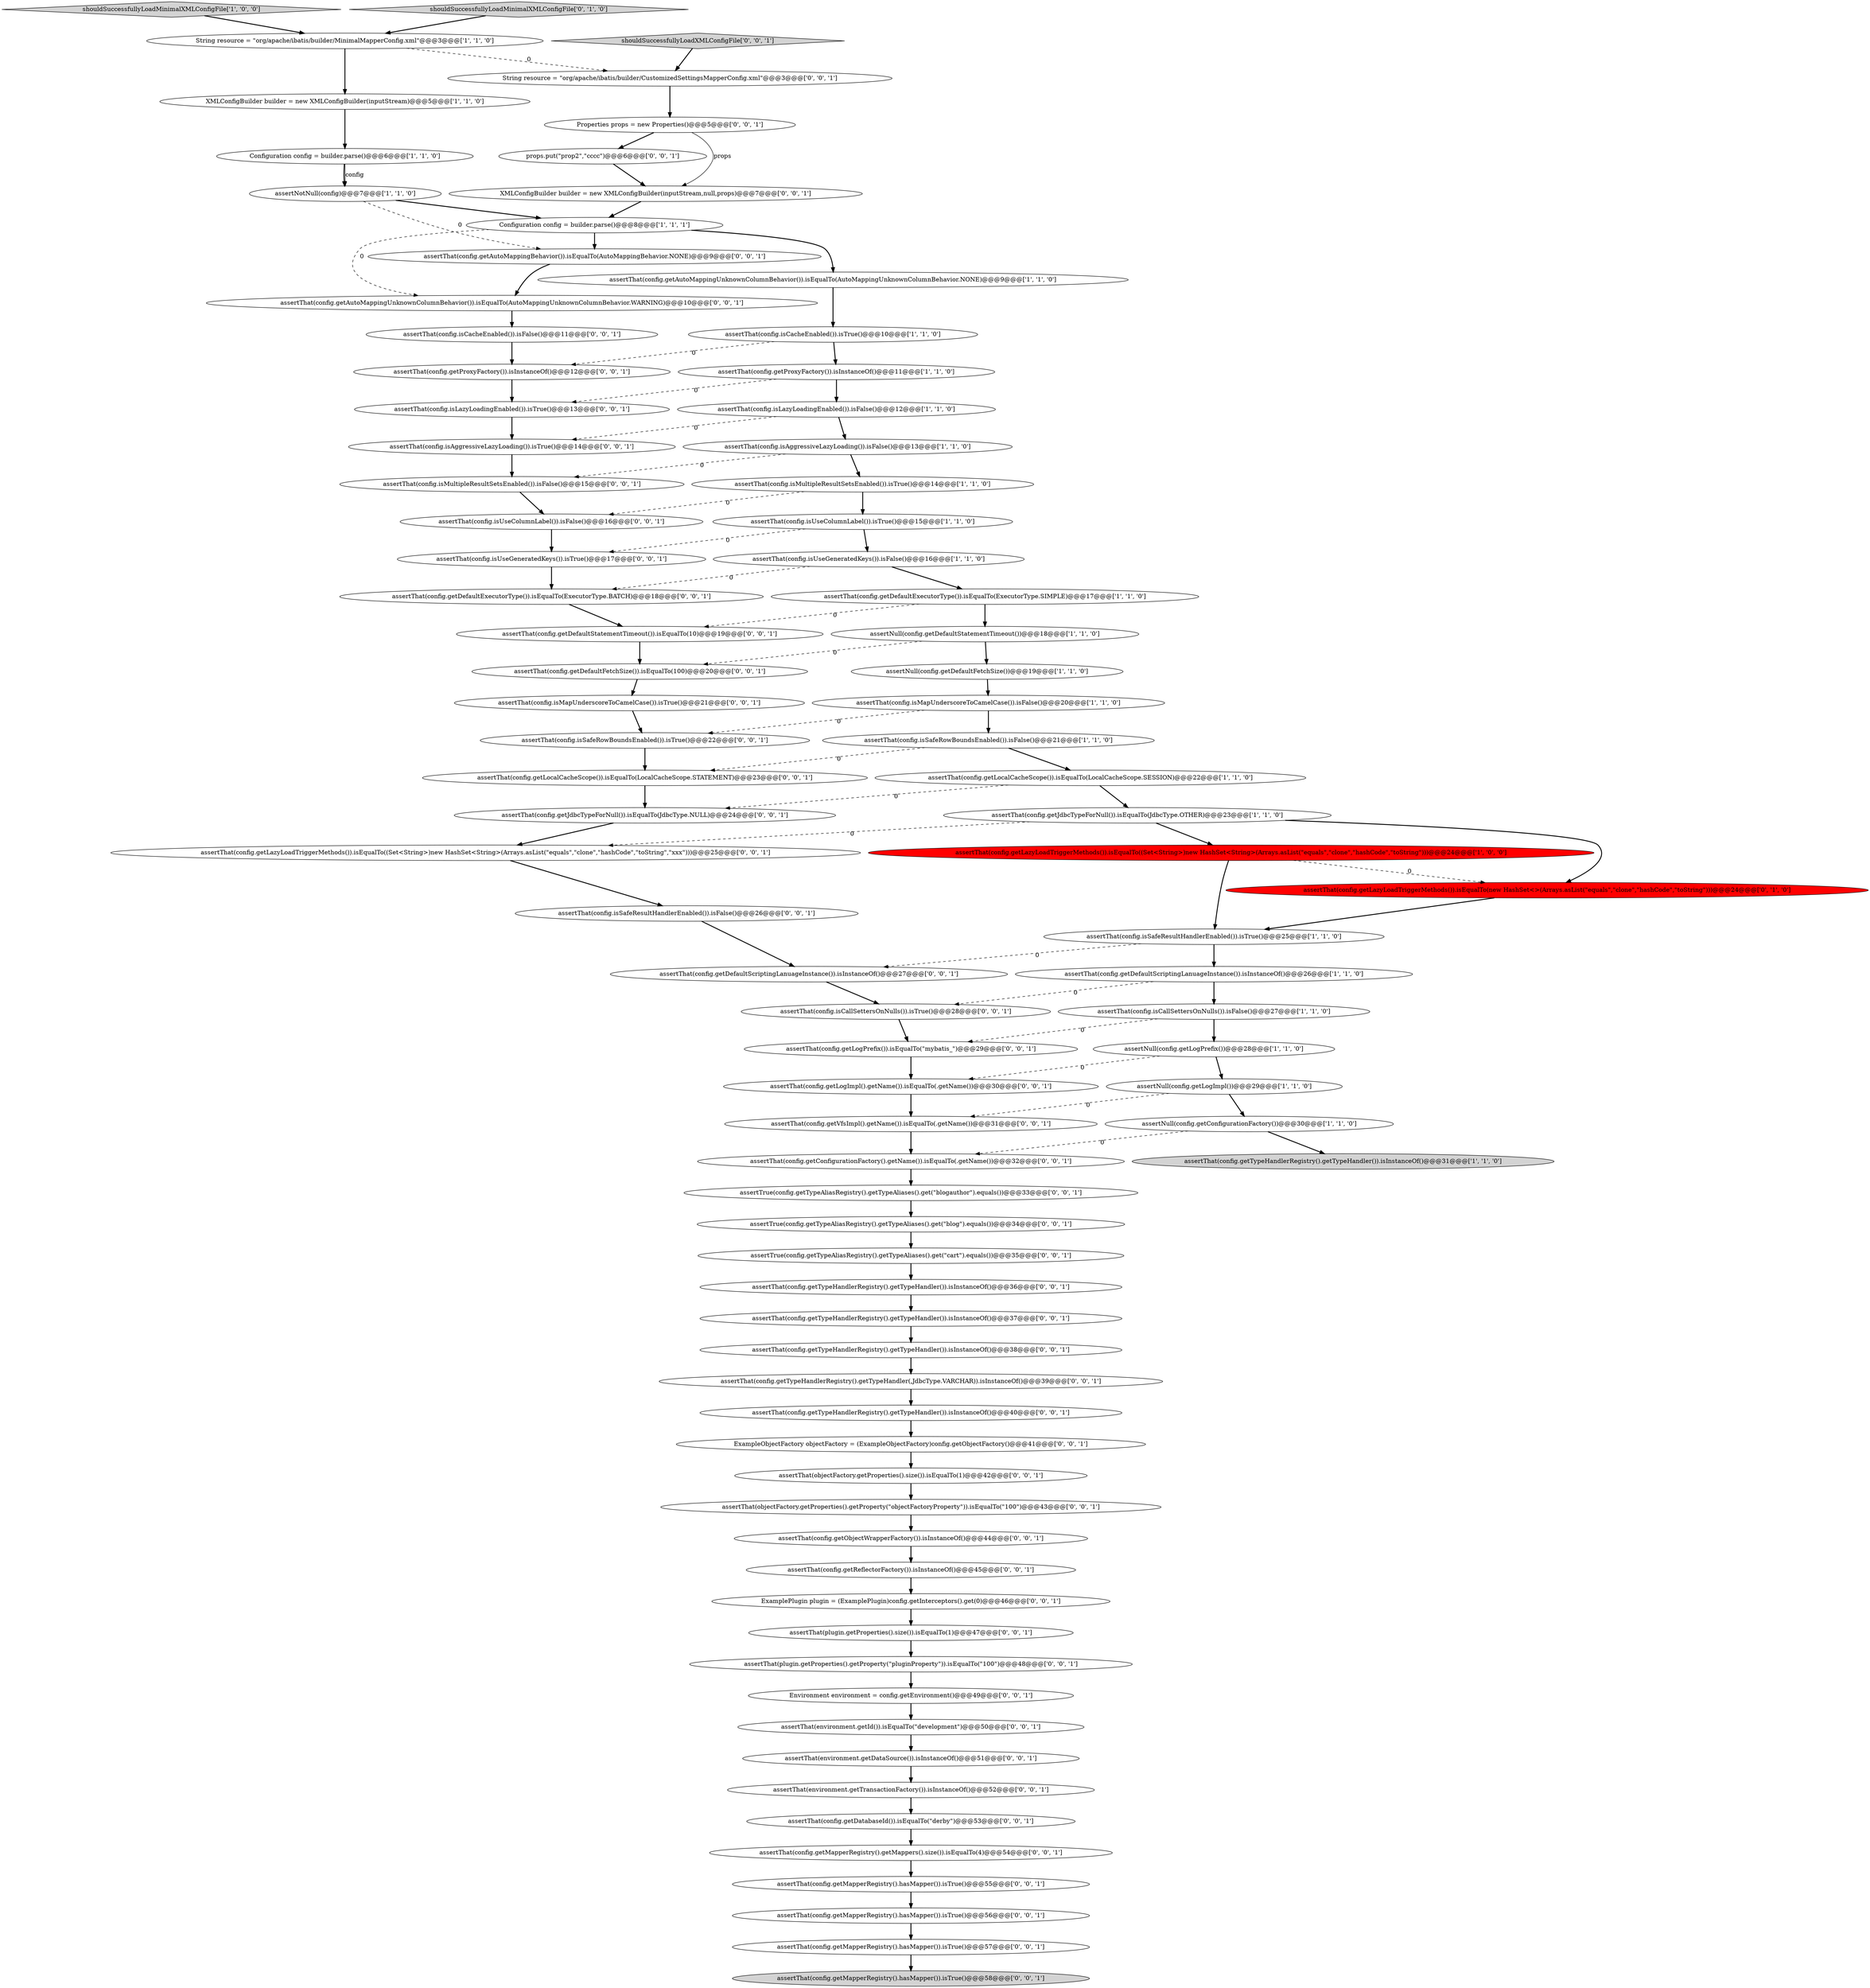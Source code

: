 digraph {
44 [style = filled, label = "assertThat(config.getJdbcTypeForNull()).isEqualTo(JdbcType.NULL)@@@24@@@['0', '0', '1']", fillcolor = white, shape = ellipse image = "AAA0AAABBB3BBB"];
10 [style = filled, label = "assertNull(config.getDefaultStatementTimeout())@@@18@@@['1', '1', '0']", fillcolor = white, shape = ellipse image = "AAA0AAABBB1BBB"];
18 [style = filled, label = "assertNotNull(config)@@@7@@@['1', '1', '0']", fillcolor = white, shape = ellipse image = "AAA0AAABBB1BBB"];
21 [style = filled, label = "assertThat(config.getLocalCacheScope()).isEqualTo(LocalCacheScope.SESSION)@@@22@@@['1', '1', '0']", fillcolor = white, shape = ellipse image = "AAA0AAABBB1BBB"];
71 [style = filled, label = "props.put(\"prop2\",\"cccc\")@@@6@@@['0', '0', '1']", fillcolor = white, shape = ellipse image = "AAA0AAABBB3BBB"];
26 [style = filled, label = "assertNull(config.getLogPrefix())@@@28@@@['1', '1', '0']", fillcolor = white, shape = ellipse image = "AAA0AAABBB1BBB"];
60 [style = filled, label = "assertThat(config.isUseColumnLabel()).isFalse()@@@16@@@['0', '0', '1']", fillcolor = white, shape = ellipse image = "AAA0AAABBB3BBB"];
68 [style = filled, label = "assertThat(config.getDefaultExecutorType()).isEqualTo(ExecutorType.BATCH)@@@18@@@['0', '0', '1']", fillcolor = white, shape = ellipse image = "AAA0AAABBB3BBB"];
30 [style = filled, label = "assertThat(config.getLazyLoadTriggerMethods()).isEqualTo(new HashSet<>(Arrays.asList(\"equals\",\"clone\",\"hashCode\",\"toString\")))@@@24@@@['0', '1', '0']", fillcolor = red, shape = ellipse image = "AAA1AAABBB2BBB"];
62 [style = filled, label = "assertThat(config.getTypeHandlerRegistry().getTypeHandler()).isInstanceOf()@@@36@@@['0', '0', '1']", fillcolor = white, shape = ellipse image = "AAA0AAABBB3BBB"];
1 [style = filled, label = "Configuration config = builder.parse()@@@6@@@['1', '1', '0']", fillcolor = white, shape = ellipse image = "AAA0AAABBB1BBB"];
48 [style = filled, label = "assertThat(config.getProxyFactory()).isInstanceOf()@@@12@@@['0', '0', '1']", fillcolor = white, shape = ellipse image = "AAA0AAABBB3BBB"];
78 [style = filled, label = "assertThat(config.isMultipleResultSetsEnabled()).isFalse()@@@15@@@['0', '0', '1']", fillcolor = white, shape = ellipse image = "AAA0AAABBB3BBB"];
9 [style = filled, label = "Configuration config = builder.parse()@@@8@@@['1', '1', '1']", fillcolor = white, shape = ellipse image = "AAA0AAABBB1BBB"];
28 [style = filled, label = "assertThat(config.getDefaultExecutorType()).isEqualTo(ExecutorType.SIMPLE)@@@17@@@['1', '1', '0']", fillcolor = white, shape = ellipse image = "AAA0AAABBB1BBB"];
65 [style = filled, label = "Environment environment = config.getEnvironment()@@@49@@@['0', '0', '1']", fillcolor = white, shape = ellipse image = "AAA0AAABBB3BBB"];
4 [style = filled, label = "assertThat(config.getJdbcTypeForNull()).isEqualTo(JdbcType.OTHER)@@@23@@@['1', '1', '0']", fillcolor = white, shape = ellipse image = "AAA0AAABBB1BBB"];
57 [style = filled, label = "assertThat(config.isSafeResultHandlerEnabled()).isFalse()@@@26@@@['0', '0', '1']", fillcolor = white, shape = ellipse image = "AAA0AAABBB3BBB"];
7 [style = filled, label = "assertThat(config.isCallSettersOnNulls()).isFalse()@@@27@@@['1', '1', '0']", fillcolor = white, shape = ellipse image = "AAA0AAABBB1BBB"];
56 [style = filled, label = "assertThat(config.getDefaultScriptingLanuageInstance()).isInstanceOf()@@@27@@@['0', '0', '1']", fillcolor = white, shape = ellipse image = "AAA0AAABBB3BBB"];
74 [style = filled, label = "assertThat(config.getMapperRegistry().getMappers().size()).isEqualTo(4)@@@54@@@['0', '0', '1']", fillcolor = white, shape = ellipse image = "AAA0AAABBB3BBB"];
20 [style = filled, label = "assertThat(config.isSafeRowBoundsEnabled()).isFalse()@@@21@@@['1', '1', '0']", fillcolor = white, shape = ellipse image = "AAA0AAABBB1BBB"];
66 [style = filled, label = "assertThat(objectFactory.getProperties().getProperty(\"objectFactoryProperty\")).isEqualTo(\"100\")@@@43@@@['0', '0', '1']", fillcolor = white, shape = ellipse image = "AAA0AAABBB3BBB"];
70 [style = filled, label = "assertThat(config.getDatabaseId()).isEqualTo(\"derby\")@@@53@@@['0', '0', '1']", fillcolor = white, shape = ellipse image = "AAA0AAABBB3BBB"];
79 [style = filled, label = "assertThat(environment.getDataSource()).isInstanceOf()@@@51@@@['0', '0', '1']", fillcolor = white, shape = ellipse image = "AAA0AAABBB3BBB"];
80 [style = filled, label = "assertThat(plugin.getProperties().size()).isEqualTo(1)@@@47@@@['0', '0', '1']", fillcolor = white, shape = ellipse image = "AAA0AAABBB3BBB"];
53 [style = filled, label = "assertThat(config.isSafeRowBoundsEnabled()).isTrue()@@@22@@@['0', '0', '1']", fillcolor = white, shape = ellipse image = "AAA0AAABBB3BBB"];
69 [style = filled, label = "assertThat(config.getMapperRegistry().hasMapper()).isTrue()@@@55@@@['0', '0', '1']", fillcolor = white, shape = ellipse image = "AAA0AAABBB3BBB"];
8 [style = filled, label = "assertNull(config.getDefaultFetchSize())@@@19@@@['1', '1', '0']", fillcolor = white, shape = ellipse image = "AAA0AAABBB1BBB"];
72 [style = filled, label = "assertThat(config.isAggressiveLazyLoading()).isTrue()@@@14@@@['0', '0', '1']", fillcolor = white, shape = ellipse image = "AAA0AAABBB3BBB"];
55 [style = filled, label = "assertThat(config.getTypeHandlerRegistry().getTypeHandler()).isInstanceOf()@@@38@@@['0', '0', '1']", fillcolor = white, shape = ellipse image = "AAA0AAABBB3BBB"];
83 [style = filled, label = "assertThat(config.getReflectorFactory()).isInstanceOf()@@@45@@@['0', '0', '1']", fillcolor = white, shape = ellipse image = "AAA0AAABBB3BBB"];
5 [style = filled, label = "assertThat(config.isMapUnderscoreToCamelCase()).isFalse()@@@20@@@['1', '1', '0']", fillcolor = white, shape = ellipse image = "AAA0AAABBB1BBB"];
23 [style = filled, label = "String resource = \"org/apache/ibatis/builder/MinimalMapperConfig.xml\"@@@3@@@['1', '1', '0']", fillcolor = white, shape = ellipse image = "AAA0AAABBB1BBB"];
19 [style = filled, label = "assertThat(config.isSafeResultHandlerEnabled()).isTrue()@@@25@@@['1', '1', '0']", fillcolor = white, shape = ellipse image = "AAA0AAABBB1BBB"];
12 [style = filled, label = "assertThat(config.isLazyLoadingEnabled()).isFalse()@@@12@@@['1', '1', '0']", fillcolor = white, shape = ellipse image = "AAA0AAABBB1BBB"];
67 [style = filled, label = "assertThat(config.getAutoMappingBehavior()).isEqualTo(AutoMappingBehavior.NONE)@@@9@@@['0', '0', '1']", fillcolor = white, shape = ellipse image = "AAA0AAABBB3BBB"];
2 [style = filled, label = "assertThat(config.getDefaultScriptingLanuageInstance()).isInstanceOf()@@@26@@@['1', '1', '0']", fillcolor = white, shape = ellipse image = "AAA0AAABBB1BBB"];
33 [style = filled, label = "String resource = \"org/apache/ibatis/builder/CustomizedSettingsMapperConfig.xml\"@@@3@@@['0', '0', '1']", fillcolor = white, shape = ellipse image = "AAA0AAABBB3BBB"];
77 [style = filled, label = "assertThat(environment.getId()).isEqualTo(\"development\")@@@50@@@['0', '0', '1']", fillcolor = white, shape = ellipse image = "AAA0AAABBB3BBB"];
22 [style = filled, label = "assertThat(config.getTypeHandlerRegistry().getTypeHandler()).isInstanceOf()@@@31@@@['1', '1', '0']", fillcolor = lightgray, shape = ellipse image = "AAA0AAABBB1BBB"];
49 [style = filled, label = "assertThat(config.getDefaultStatementTimeout()).isEqualTo(10)@@@19@@@['0', '0', '1']", fillcolor = white, shape = ellipse image = "AAA0AAABBB3BBB"];
52 [style = filled, label = "ExamplePlugin plugin = (ExamplePlugin)config.getInterceptors().get(0)@@@46@@@['0', '0', '1']", fillcolor = white, shape = ellipse image = "AAA0AAABBB3BBB"];
27 [style = filled, label = "shouldSuccessfullyLoadMinimalXMLConfigFile['1', '0', '0']", fillcolor = lightgray, shape = diamond image = "AAA0AAABBB1BBB"];
25 [style = filled, label = "assertNull(config.getLogImpl())@@@29@@@['1', '1', '0']", fillcolor = white, shape = ellipse image = "AAA0AAABBB1BBB"];
11 [style = filled, label = "assertThat(config.isUseColumnLabel()).isTrue()@@@15@@@['1', '1', '0']", fillcolor = white, shape = ellipse image = "AAA0AAABBB1BBB"];
38 [style = filled, label = "Properties props = new Properties()@@@5@@@['0', '0', '1']", fillcolor = white, shape = ellipse image = "AAA0AAABBB3BBB"];
41 [style = filled, label = "assertThat(config.getLogPrefix()).isEqualTo(\"mybatis_\")@@@29@@@['0', '0', '1']", fillcolor = white, shape = ellipse image = "AAA0AAABBB3BBB"];
46 [style = filled, label = "assertThat(config.getObjectWrapperFactory()).isInstanceOf()@@@44@@@['0', '0', '1']", fillcolor = white, shape = ellipse image = "AAA0AAABBB3BBB"];
61 [style = filled, label = "assertTrue(config.getTypeAliasRegistry().getTypeAliases().get(\"blog\").equals())@@@34@@@['0', '0', '1']", fillcolor = white, shape = ellipse image = "AAA0AAABBB3BBB"];
82 [style = filled, label = "assertThat(config.getTypeHandlerRegistry().getTypeHandler()).isInstanceOf()@@@37@@@['0', '0', '1']", fillcolor = white, shape = ellipse image = "AAA0AAABBB3BBB"];
16 [style = filled, label = "assertThat(config.getLazyLoadTriggerMethods()).isEqualTo((Set<String>)new HashSet<String>(Arrays.asList(\"equals\",\"clone\",\"hashCode\",\"toString\")))@@@24@@@['1', '0', '0']", fillcolor = red, shape = ellipse image = "AAA1AAABBB1BBB"];
29 [style = filled, label = "shouldSuccessfullyLoadMinimalXMLConfigFile['0', '1', '0']", fillcolor = lightgray, shape = diamond image = "AAA0AAABBB2BBB"];
35 [style = filled, label = "assertThat(config.getMapperRegistry().hasMapper()).isTrue()@@@56@@@['0', '0', '1']", fillcolor = white, shape = ellipse image = "AAA0AAABBB3BBB"];
37 [style = filled, label = "assertThat(config.isCacheEnabled()).isFalse()@@@11@@@['0', '0', '1']", fillcolor = white, shape = ellipse image = "AAA0AAABBB3BBB"];
63 [style = filled, label = "assertThat(config.isLazyLoadingEnabled()).isTrue()@@@13@@@['0', '0', '1']", fillcolor = white, shape = ellipse image = "AAA0AAABBB3BBB"];
0 [style = filled, label = "assertThat(config.isMultipleResultSetsEnabled()).isTrue()@@@14@@@['1', '1', '0']", fillcolor = white, shape = ellipse image = "AAA0AAABBB1BBB"];
73 [style = filled, label = "assertThat(config.isUseGeneratedKeys()).isTrue()@@@17@@@['0', '0', '1']", fillcolor = white, shape = ellipse image = "AAA0AAABBB3BBB"];
84 [style = filled, label = "assertThat(config.getVfsImpl().getName()).isEqualTo(.getName())@@@31@@@['0', '0', '1']", fillcolor = white, shape = ellipse image = "AAA0AAABBB3BBB"];
32 [style = filled, label = "assertThat(config.isMapUnderscoreToCamelCase()).isTrue()@@@21@@@['0', '0', '1']", fillcolor = white, shape = ellipse image = "AAA0AAABBB3BBB"];
54 [style = filled, label = "assertThat(config.getConfigurationFactory().getName()).isEqualTo(.getName())@@@32@@@['0', '0', '1']", fillcolor = white, shape = ellipse image = "AAA0AAABBB3BBB"];
14 [style = filled, label = "assertThat(config.isCacheEnabled()).isTrue()@@@10@@@['1', '1', '0']", fillcolor = white, shape = ellipse image = "AAA0AAABBB1BBB"];
42 [style = filled, label = "assertThat(config.getTypeHandlerRegistry().getTypeHandler(,JdbcType.VARCHAR)).isInstanceOf()@@@39@@@['0', '0', '1']", fillcolor = white, shape = ellipse image = "AAA0AAABBB3BBB"];
45 [style = filled, label = "assertThat(config.getMapperRegistry().hasMapper()).isTrue()@@@57@@@['0', '0', '1']", fillcolor = white, shape = ellipse image = "AAA0AAABBB3BBB"];
58 [style = filled, label = "assertTrue(config.getTypeAliasRegistry().getTypeAliases().get(\"cart\").equals())@@@35@@@['0', '0', '1']", fillcolor = white, shape = ellipse image = "AAA0AAABBB3BBB"];
85 [style = filled, label = "assertThat(config.getLogImpl().getName()).isEqualTo(.getName())@@@30@@@['0', '0', '1']", fillcolor = white, shape = ellipse image = "AAA0AAABBB3BBB"];
31 [style = filled, label = "assertThat(objectFactory.getProperties().size()).isEqualTo(1)@@@42@@@['0', '0', '1']", fillcolor = white, shape = ellipse image = "AAA0AAABBB3BBB"];
59 [style = filled, label = "shouldSuccessfullyLoadXMLConfigFile['0', '0', '1']", fillcolor = lightgray, shape = diamond image = "AAA0AAABBB3BBB"];
76 [style = filled, label = "ExampleObjectFactory objectFactory = (ExampleObjectFactory)config.getObjectFactory()@@@41@@@['0', '0', '1']", fillcolor = white, shape = ellipse image = "AAA0AAABBB3BBB"];
17 [style = filled, label = "assertThat(config.isAggressiveLazyLoading()).isFalse()@@@13@@@['1', '1', '0']", fillcolor = white, shape = ellipse image = "AAA0AAABBB1BBB"];
24 [style = filled, label = "assertThat(config.getAutoMappingUnknownColumnBehavior()).isEqualTo(AutoMappingUnknownColumnBehavior.NONE)@@@9@@@['1', '1', '0']", fillcolor = white, shape = ellipse image = "AAA0AAABBB1BBB"];
34 [style = filled, label = "assertTrue(config.getTypeAliasRegistry().getTypeAliases().get(\"blogauthor\").equals())@@@33@@@['0', '0', '1']", fillcolor = white, shape = ellipse image = "AAA0AAABBB3BBB"];
36 [style = filled, label = "assertThat(config.getAutoMappingUnknownColumnBehavior()).isEqualTo(AutoMappingUnknownColumnBehavior.WARNING)@@@10@@@['0', '0', '1']", fillcolor = white, shape = ellipse image = "AAA0AAABBB3BBB"];
81 [style = filled, label = "assertThat(config.isCallSettersOnNulls()).isTrue()@@@28@@@['0', '0', '1']", fillcolor = white, shape = ellipse image = "AAA0AAABBB3BBB"];
50 [style = filled, label = "assertThat(config.getLazyLoadTriggerMethods()).isEqualTo((Set<String>)new HashSet<String>(Arrays.asList(\"equals\",\"clone\",\"hashCode\",\"toString\",\"xxx\")))@@@25@@@['0', '0', '1']", fillcolor = white, shape = ellipse image = "AAA0AAABBB3BBB"];
39 [style = filled, label = "assertThat(plugin.getProperties().getProperty(\"pluginProperty\")).isEqualTo(\"100\")@@@48@@@['0', '0', '1']", fillcolor = white, shape = ellipse image = "AAA0AAABBB3BBB"];
13 [style = filled, label = "assertThat(config.isUseGeneratedKeys()).isFalse()@@@16@@@['1', '1', '0']", fillcolor = white, shape = ellipse image = "AAA0AAABBB1BBB"];
47 [style = filled, label = "assertThat(config.getTypeHandlerRegistry().getTypeHandler()).isInstanceOf()@@@40@@@['0', '0', '1']", fillcolor = white, shape = ellipse image = "AAA0AAABBB3BBB"];
15 [style = filled, label = "assertNull(config.getConfigurationFactory())@@@30@@@['1', '1', '0']", fillcolor = white, shape = ellipse image = "AAA0AAABBB1BBB"];
64 [style = filled, label = "assertThat(config.getLocalCacheScope()).isEqualTo(LocalCacheScope.STATEMENT)@@@23@@@['0', '0', '1']", fillcolor = white, shape = ellipse image = "AAA0AAABBB3BBB"];
6 [style = filled, label = "XMLConfigBuilder builder = new XMLConfigBuilder(inputStream)@@@5@@@['1', '1', '0']", fillcolor = white, shape = ellipse image = "AAA0AAABBB1BBB"];
40 [style = filled, label = "XMLConfigBuilder builder = new XMLConfigBuilder(inputStream,null,props)@@@7@@@['0', '0', '1']", fillcolor = white, shape = ellipse image = "AAA0AAABBB3BBB"];
75 [style = filled, label = "assertThat(environment.getTransactionFactory()).isInstanceOf()@@@52@@@['0', '0', '1']", fillcolor = white, shape = ellipse image = "AAA0AAABBB3BBB"];
51 [style = filled, label = "assertThat(config.getMapperRegistry().hasMapper()).isTrue()@@@58@@@['0', '0', '1']", fillcolor = lightgray, shape = ellipse image = "AAA0AAABBB3BBB"];
43 [style = filled, label = "assertThat(config.getDefaultFetchSize()).isEqualTo(100)@@@20@@@['0', '0', '1']", fillcolor = white, shape = ellipse image = "AAA0AAABBB3BBB"];
3 [style = filled, label = "assertThat(config.getProxyFactory()).isInstanceOf()@@@11@@@['1', '1', '0']", fillcolor = white, shape = ellipse image = "AAA0AAABBB1BBB"];
32->53 [style = bold, label=""];
74->69 [style = bold, label=""];
14->3 [style = bold, label=""];
63->72 [style = bold, label=""];
9->36 [style = dashed, label="0"];
34->61 [style = bold, label=""];
5->20 [style = bold, label=""];
78->60 [style = bold, label=""];
15->54 [style = dashed, label="0"];
68->49 [style = bold, label=""];
7->26 [style = bold, label=""];
47->76 [style = bold, label=""];
58->62 [style = bold, label=""];
10->8 [style = bold, label=""];
37->48 [style = bold, label=""];
11->13 [style = bold, label=""];
25->15 [style = bold, label=""];
35->45 [style = bold, label=""];
70->74 [style = bold, label=""];
80->39 [style = bold, label=""];
85->84 [style = bold, label=""];
9->24 [style = bold, label=""];
4->16 [style = bold, label=""];
66->46 [style = bold, label=""];
41->85 [style = bold, label=""];
62->82 [style = bold, label=""];
52->80 [style = bold, label=""];
43->32 [style = bold, label=""];
44->50 [style = bold, label=""];
19->2 [style = bold, label=""];
29->23 [style = bold, label=""];
16->19 [style = bold, label=""];
31->66 [style = bold, label=""];
30->19 [style = bold, label=""];
4->50 [style = dashed, label="0"];
76->31 [style = bold, label=""];
18->9 [style = bold, label=""];
10->43 [style = dashed, label="0"];
36->37 [style = bold, label=""];
53->64 [style = bold, label=""];
38->40 [style = solid, label="props"];
21->4 [style = bold, label=""];
64->44 [style = bold, label=""];
25->84 [style = dashed, label="0"];
45->51 [style = bold, label=""];
83->52 [style = bold, label=""];
46->83 [style = bold, label=""];
12->17 [style = bold, label=""];
17->78 [style = dashed, label="0"];
42->47 [style = bold, label=""];
0->60 [style = dashed, label="0"];
0->11 [style = bold, label=""];
65->77 [style = bold, label=""];
40->9 [style = bold, label=""];
3->12 [style = bold, label=""];
28->49 [style = dashed, label="0"];
55->42 [style = bold, label=""];
23->33 [style = dashed, label="0"];
15->22 [style = bold, label=""];
12->72 [style = dashed, label="0"];
6->1 [style = bold, label=""];
13->68 [style = dashed, label="0"];
17->0 [style = bold, label=""];
16->30 [style = dashed, label="0"];
11->73 [style = dashed, label="0"];
23->6 [style = bold, label=""];
50->57 [style = bold, label=""];
56->81 [style = bold, label=""];
84->54 [style = bold, label=""];
79->75 [style = bold, label=""];
82->55 [style = bold, label=""];
7->41 [style = dashed, label="0"];
71->40 [style = bold, label=""];
59->33 [style = bold, label=""];
26->85 [style = dashed, label="0"];
54->34 [style = bold, label=""];
81->41 [style = bold, label=""];
75->70 [style = bold, label=""];
28->10 [style = bold, label=""];
19->56 [style = dashed, label="0"];
21->44 [style = dashed, label="0"];
14->48 [style = dashed, label="0"];
26->25 [style = bold, label=""];
20->64 [style = dashed, label="0"];
1->18 [style = bold, label=""];
2->81 [style = dashed, label="0"];
61->58 [style = bold, label=""];
39->65 [style = bold, label=""];
49->43 [style = bold, label=""];
69->35 [style = bold, label=""];
5->53 [style = dashed, label="0"];
3->63 [style = dashed, label="0"];
77->79 [style = bold, label=""];
24->14 [style = bold, label=""];
72->78 [style = bold, label=""];
20->21 [style = bold, label=""];
57->56 [style = bold, label=""];
4->30 [style = bold, label=""];
8->5 [style = bold, label=""];
60->73 [style = bold, label=""];
48->63 [style = bold, label=""];
33->38 [style = bold, label=""];
27->23 [style = bold, label=""];
67->36 [style = bold, label=""];
73->68 [style = bold, label=""];
1->18 [style = solid, label="config"];
2->7 [style = bold, label=""];
9->67 [style = bold, label=""];
18->67 [style = dashed, label="0"];
13->28 [style = bold, label=""];
38->71 [style = bold, label=""];
}
